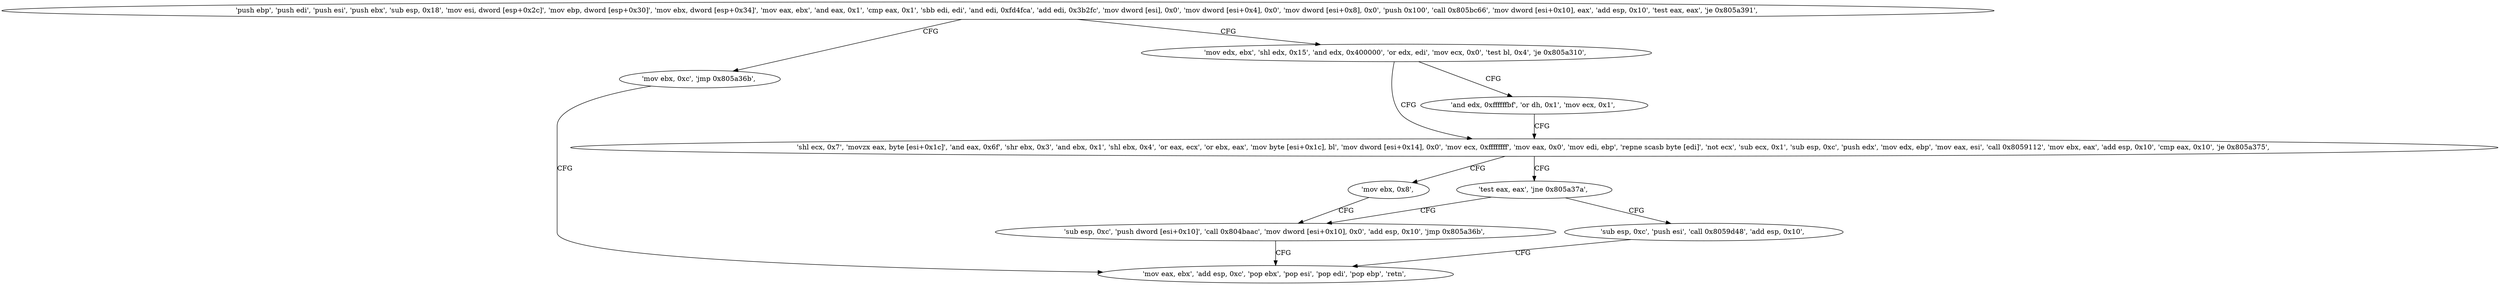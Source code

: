 digraph "func" {
"134587033" [label = "'push ebp', 'push edi', 'push esi', 'push ebx', 'sub esp, 0x18', 'mov esi, dword [esp+0x2c]', 'mov ebp, dword [esp+0x30]', 'mov ebx, dword [esp+0x34]', 'mov eax, ebx', 'and eax, 0x1', 'cmp eax, 0x1', 'sbb edi, edi', 'and edi, 0xfd4fca', 'add edi, 0x3b2fc', 'mov dword [esi], 0x0', 'mov dword [esi+0x4], 0x0', 'mov dword [esi+0x8], 0x0', 'push 0x100', 'call 0x805bc66', 'mov dword [esi+0x10], eax', 'add esp, 0x10', 'test eax, eax', 'je 0x805a391', " ]
"134587281" [label = "'mov ebx, 0xc', 'jmp 0x805a36b', " ]
"134587118" [label = "'mov edx, ebx', 'shl edx, 0x15', 'and edx, 0x400000', 'or edx, edi', 'mov ecx, 0x0', 'test bl, 0x4', 'je 0x805a310', " ]
"134587243" [label = "'mov eax, ebx', 'add esp, 0xc', 'pop ebx', 'pop esi', 'pop edi', 'pop ebp', 'retn', " ]
"134587152" [label = "'shl ecx, 0x7', 'movzx eax, byte [esi+0x1c]', 'and eax, 0x6f', 'shr ebx, 0x3', 'and ebx, 0x1', 'shl ebx, 0x4', 'or eax, ecx', 'or ebx, eax', 'mov byte [esi+0x1c], bl', 'mov dword [esi+0x14], 0x0', 'mov ecx, 0xffffffff', 'mov eax, 0x0', 'mov edi, ebp', 'repne scasb byte [edi]', 'not ecx', 'sub ecx, 0x1', 'sub esp, 0xc', 'push edx', 'mov edx, ebp', 'mov eax, esi', 'call 0x8059112', 'mov ebx, eax', 'add esp, 0x10', 'cmp eax, 0x10', 'je 0x805a375', " ]
"134587141" [label = "'and edx, 0xffffffbf', 'or dh, 0x1', 'mov ecx, 0x1', " ]
"134587253" [label = "'mov ebx, 0x8', " ]
"134587227" [label = "'test eax, eax', 'jne 0x805a37a', " ]
"134587258" [label = "'sub esp, 0xc', 'push dword [esi+0x10]', 'call 0x804baac', 'mov dword [esi+0x10], 0x0', 'add esp, 0x10', 'jmp 0x805a36b', " ]
"134587231" [label = "'sub esp, 0xc', 'push esi', 'call 0x8059d48', 'add esp, 0x10', " ]
"134587033" -> "134587281" [ label = "CFG" ]
"134587033" -> "134587118" [ label = "CFG" ]
"134587281" -> "134587243" [ label = "CFG" ]
"134587118" -> "134587152" [ label = "CFG" ]
"134587118" -> "134587141" [ label = "CFG" ]
"134587152" -> "134587253" [ label = "CFG" ]
"134587152" -> "134587227" [ label = "CFG" ]
"134587141" -> "134587152" [ label = "CFG" ]
"134587253" -> "134587258" [ label = "CFG" ]
"134587227" -> "134587258" [ label = "CFG" ]
"134587227" -> "134587231" [ label = "CFG" ]
"134587258" -> "134587243" [ label = "CFG" ]
"134587231" -> "134587243" [ label = "CFG" ]
}
